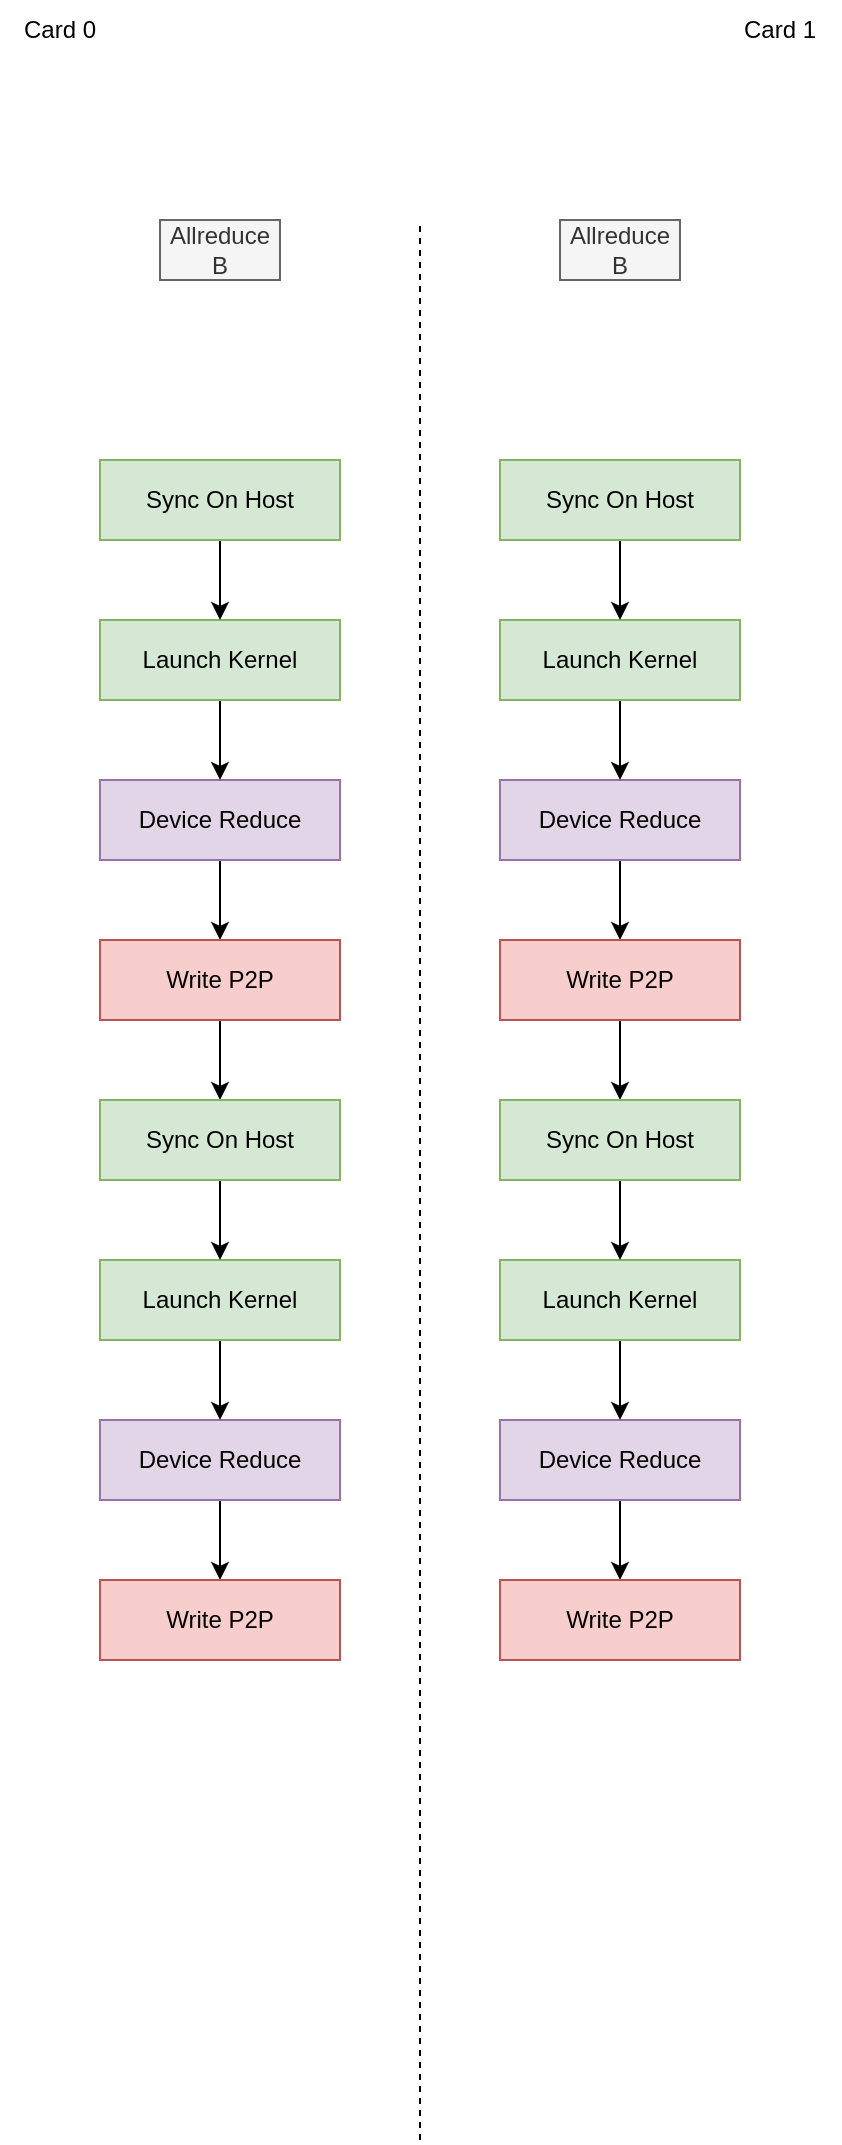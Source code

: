 <mxfile version="21.3.2" type="github">
  <diagram name="Page-1" id="7-vU8kOtYqRAmSUvGjur">
    <mxGraphModel dx="2358" dy="1304" grid="1" gridSize="10" guides="1" tooltips="1" connect="1" arrows="1" fold="1" page="1" pageScale="1" pageWidth="850" pageHeight="1100" math="0" shadow="0">
      <root>
        <mxCell id="0" />
        <mxCell id="1" parent="0" />
        <mxCell id="HjZ8PgRrhd2N9c6fpH7u-3" value="" style="endArrow=none;dashed=1;html=1;rounded=0;" edge="1" parent="1">
          <mxGeometry width="50" height="50" relative="1" as="geometry">
            <mxPoint x="440" y="1080" as="sourcePoint" />
            <mxPoint x="440" y="120" as="targetPoint" />
          </mxGeometry>
        </mxCell>
        <mxCell id="HjZ8PgRrhd2N9c6fpH7u-13" value="" style="edgeStyle=orthogonalEdgeStyle;rounded=0;orthogonalLoop=1;jettySize=auto;html=1;fillColor=#d5e8d4;strokeColor=#000000;" edge="1" parent="1" source="HjZ8PgRrhd2N9c6fpH7u-14">
          <mxGeometry relative="1" as="geometry">
            <mxPoint x="340" y="480" as="targetPoint" />
          </mxGeometry>
        </mxCell>
        <mxCell id="HjZ8PgRrhd2N9c6fpH7u-14" value="Device Reduce" style="rounded=0;whiteSpace=wrap;html=1;fillColor=#e1d5e7;strokeColor=#9673a6;" vertex="1" parent="1">
          <mxGeometry x="280" y="400" width="120" height="40" as="geometry" />
        </mxCell>
        <mxCell id="HjZ8PgRrhd2N9c6fpH7u-48" value="Allreduce&lt;br&gt;B" style="text;html=1;strokeColor=#666666;fillColor=#f5f5f5;align=center;verticalAlign=middle;whiteSpace=wrap;rounded=0;fontColor=#333333;" vertex="1" parent="1">
          <mxGeometry x="510" y="120" width="60" height="30" as="geometry" />
        </mxCell>
        <mxCell id="HjZ8PgRrhd2N9c6fpH7u-49" value="Allreduce&lt;br&gt;B" style="text;html=1;strokeColor=#666666;fillColor=#f5f5f5;align=center;verticalAlign=middle;whiteSpace=wrap;rounded=0;fontColor=#333333;" vertex="1" parent="1">
          <mxGeometry x="310" y="120" width="60" height="30" as="geometry" />
        </mxCell>
        <mxCell id="HjZ8PgRrhd2N9c6fpH7u-50" value="Card 0" style="text;html=1;strokeColor=none;fillColor=none;align=center;verticalAlign=middle;whiteSpace=wrap;rounded=0;" vertex="1" parent="1">
          <mxGeometry x="230" y="10" width="60" height="30" as="geometry" />
        </mxCell>
        <mxCell id="HjZ8PgRrhd2N9c6fpH7u-51" value="Card 1" style="text;html=1;strokeColor=none;fillColor=none;align=center;verticalAlign=middle;whiteSpace=wrap;rounded=0;" vertex="1" parent="1">
          <mxGeometry x="590" y="10" width="60" height="30" as="geometry" />
        </mxCell>
        <mxCell id="HjZ8PgRrhd2N9c6fpH7u-75" value="" style="edgeStyle=orthogonalEdgeStyle;rounded=0;orthogonalLoop=1;jettySize=auto;html=1;" edge="1" parent="1" source="HjZ8PgRrhd2N9c6fpH7u-72" target="HjZ8PgRrhd2N9c6fpH7u-14">
          <mxGeometry relative="1" as="geometry" />
        </mxCell>
        <mxCell id="HjZ8PgRrhd2N9c6fpH7u-72" value="Launch Kernel" style="rounded=0;whiteSpace=wrap;html=1;fillColor=#d5e8d4;strokeColor=#82b366;" vertex="1" parent="1">
          <mxGeometry x="280" y="320" width="120" height="40" as="geometry" />
        </mxCell>
        <mxCell id="HjZ8PgRrhd2N9c6fpH7u-76" value="" style="edgeStyle=orthogonalEdgeStyle;rounded=0;orthogonalLoop=1;jettySize=auto;html=1;" edge="1" parent="1" source="HjZ8PgRrhd2N9c6fpH7u-74" target="HjZ8PgRrhd2N9c6fpH7u-72">
          <mxGeometry relative="1" as="geometry" />
        </mxCell>
        <mxCell id="HjZ8PgRrhd2N9c6fpH7u-74" value="Sync On Host" style="rounded=0;whiteSpace=wrap;html=1;fillColor=#d5e8d4;strokeColor=#82b366;" vertex="1" parent="1">
          <mxGeometry x="280" y="240" width="120" height="40" as="geometry" />
        </mxCell>
        <mxCell id="HjZ8PgRrhd2N9c6fpH7u-85" value="" style="edgeStyle=orthogonalEdgeStyle;rounded=0;orthogonalLoop=1;jettySize=auto;html=1;" edge="1" parent="1" source="HjZ8PgRrhd2N9c6fpH7u-77" target="HjZ8PgRrhd2N9c6fpH7u-83">
          <mxGeometry relative="1" as="geometry" />
        </mxCell>
        <mxCell id="HjZ8PgRrhd2N9c6fpH7u-77" value="Write P2P" style="rounded=0;whiteSpace=wrap;html=1;fillColor=#f8cecc;strokeColor=#b85450;" vertex="1" parent="1">
          <mxGeometry x="280" y="480" width="120" height="40" as="geometry" />
        </mxCell>
        <mxCell id="HjZ8PgRrhd2N9c6fpH7u-78" value="" style="edgeStyle=orthogonalEdgeStyle;rounded=0;orthogonalLoop=1;jettySize=auto;html=1;fillColor=#d5e8d4;strokeColor=#000000;" edge="1" parent="1" source="HjZ8PgRrhd2N9c6fpH7u-79">
          <mxGeometry relative="1" as="geometry">
            <mxPoint x="340" y="800" as="targetPoint" />
          </mxGeometry>
        </mxCell>
        <mxCell id="HjZ8PgRrhd2N9c6fpH7u-79" value="Device Reduce" style="rounded=0;whiteSpace=wrap;html=1;fillColor=#e1d5e7;strokeColor=#9673a6;" vertex="1" parent="1">
          <mxGeometry x="280" y="720" width="120" height="40" as="geometry" />
        </mxCell>
        <mxCell id="HjZ8PgRrhd2N9c6fpH7u-80" value="" style="edgeStyle=orthogonalEdgeStyle;rounded=0;orthogonalLoop=1;jettySize=auto;html=1;" edge="1" parent="1" source="HjZ8PgRrhd2N9c6fpH7u-81" target="HjZ8PgRrhd2N9c6fpH7u-79">
          <mxGeometry relative="1" as="geometry" />
        </mxCell>
        <mxCell id="HjZ8PgRrhd2N9c6fpH7u-81" value="Launch Kernel" style="rounded=0;whiteSpace=wrap;html=1;fillColor=#d5e8d4;strokeColor=#82b366;" vertex="1" parent="1">
          <mxGeometry x="280" y="640" width="120" height="40" as="geometry" />
        </mxCell>
        <mxCell id="HjZ8PgRrhd2N9c6fpH7u-82" value="" style="edgeStyle=orthogonalEdgeStyle;rounded=0;orthogonalLoop=1;jettySize=auto;html=1;" edge="1" parent="1" source="HjZ8PgRrhd2N9c6fpH7u-83" target="HjZ8PgRrhd2N9c6fpH7u-81">
          <mxGeometry relative="1" as="geometry" />
        </mxCell>
        <mxCell id="HjZ8PgRrhd2N9c6fpH7u-83" value="Sync On Host" style="rounded=0;whiteSpace=wrap;html=1;fillColor=#d5e8d4;strokeColor=#82b366;" vertex="1" parent="1">
          <mxGeometry x="280" y="560" width="120" height="40" as="geometry" />
        </mxCell>
        <mxCell id="HjZ8PgRrhd2N9c6fpH7u-84" value="Write P2P" style="rounded=0;whiteSpace=wrap;html=1;fillColor=#f8cecc;strokeColor=#b85450;" vertex="1" parent="1">
          <mxGeometry x="280" y="800" width="120" height="40" as="geometry" />
        </mxCell>
        <mxCell id="HjZ8PgRrhd2N9c6fpH7u-86" value="" style="edgeStyle=orthogonalEdgeStyle;rounded=0;orthogonalLoop=1;jettySize=auto;html=1;fillColor=#d5e8d4;strokeColor=#000000;" edge="1" parent="1" source="HjZ8PgRrhd2N9c6fpH7u-87">
          <mxGeometry relative="1" as="geometry">
            <mxPoint x="540" y="480" as="targetPoint" />
          </mxGeometry>
        </mxCell>
        <mxCell id="HjZ8PgRrhd2N9c6fpH7u-87" value="Device Reduce" style="rounded=0;whiteSpace=wrap;html=1;fillColor=#e1d5e7;strokeColor=#9673a6;" vertex="1" parent="1">
          <mxGeometry x="480" y="400" width="120" height="40" as="geometry" />
        </mxCell>
        <mxCell id="HjZ8PgRrhd2N9c6fpH7u-88" value="" style="edgeStyle=orthogonalEdgeStyle;rounded=0;orthogonalLoop=1;jettySize=auto;html=1;" edge="1" parent="1" source="HjZ8PgRrhd2N9c6fpH7u-89" target="HjZ8PgRrhd2N9c6fpH7u-87">
          <mxGeometry relative="1" as="geometry" />
        </mxCell>
        <mxCell id="HjZ8PgRrhd2N9c6fpH7u-89" value="Launch Kernel" style="rounded=0;whiteSpace=wrap;html=1;fillColor=#d5e8d4;strokeColor=#82b366;" vertex="1" parent="1">
          <mxGeometry x="480" y="320" width="120" height="40" as="geometry" />
        </mxCell>
        <mxCell id="HjZ8PgRrhd2N9c6fpH7u-90" value="" style="edgeStyle=orthogonalEdgeStyle;rounded=0;orthogonalLoop=1;jettySize=auto;html=1;" edge="1" parent="1" source="HjZ8PgRrhd2N9c6fpH7u-91" target="HjZ8PgRrhd2N9c6fpH7u-89">
          <mxGeometry relative="1" as="geometry" />
        </mxCell>
        <mxCell id="HjZ8PgRrhd2N9c6fpH7u-91" value="Sync On Host" style="rounded=0;whiteSpace=wrap;html=1;fillColor=#d5e8d4;strokeColor=#82b366;" vertex="1" parent="1">
          <mxGeometry x="480" y="240" width="120" height="40" as="geometry" />
        </mxCell>
        <mxCell id="HjZ8PgRrhd2N9c6fpH7u-92" value="" style="edgeStyle=orthogonalEdgeStyle;rounded=0;orthogonalLoop=1;jettySize=auto;html=1;" edge="1" parent="1" source="HjZ8PgRrhd2N9c6fpH7u-93" target="HjZ8PgRrhd2N9c6fpH7u-99">
          <mxGeometry relative="1" as="geometry" />
        </mxCell>
        <mxCell id="HjZ8PgRrhd2N9c6fpH7u-93" value="Write P2P" style="rounded=0;whiteSpace=wrap;html=1;fillColor=#f8cecc;strokeColor=#b85450;" vertex="1" parent="1">
          <mxGeometry x="480" y="480" width="120" height="40" as="geometry" />
        </mxCell>
        <mxCell id="HjZ8PgRrhd2N9c6fpH7u-94" value="" style="edgeStyle=orthogonalEdgeStyle;rounded=0;orthogonalLoop=1;jettySize=auto;html=1;fillColor=#d5e8d4;strokeColor=#000000;" edge="1" parent="1" source="HjZ8PgRrhd2N9c6fpH7u-95">
          <mxGeometry relative="1" as="geometry">
            <mxPoint x="540" y="800" as="targetPoint" />
          </mxGeometry>
        </mxCell>
        <mxCell id="HjZ8PgRrhd2N9c6fpH7u-95" value="Device Reduce" style="rounded=0;whiteSpace=wrap;html=1;fillColor=#e1d5e7;strokeColor=#9673a6;" vertex="1" parent="1">
          <mxGeometry x="480" y="720" width="120" height="40" as="geometry" />
        </mxCell>
        <mxCell id="HjZ8PgRrhd2N9c6fpH7u-96" value="" style="edgeStyle=orthogonalEdgeStyle;rounded=0;orthogonalLoop=1;jettySize=auto;html=1;" edge="1" parent="1" source="HjZ8PgRrhd2N9c6fpH7u-97" target="HjZ8PgRrhd2N9c6fpH7u-95">
          <mxGeometry relative="1" as="geometry" />
        </mxCell>
        <mxCell id="HjZ8PgRrhd2N9c6fpH7u-97" value="Launch Kernel" style="rounded=0;whiteSpace=wrap;html=1;fillColor=#d5e8d4;strokeColor=#82b366;" vertex="1" parent="1">
          <mxGeometry x="480" y="640" width="120" height="40" as="geometry" />
        </mxCell>
        <mxCell id="HjZ8PgRrhd2N9c6fpH7u-98" value="" style="edgeStyle=orthogonalEdgeStyle;rounded=0;orthogonalLoop=1;jettySize=auto;html=1;" edge="1" parent="1" source="HjZ8PgRrhd2N9c6fpH7u-99" target="HjZ8PgRrhd2N9c6fpH7u-97">
          <mxGeometry relative="1" as="geometry" />
        </mxCell>
        <mxCell id="HjZ8PgRrhd2N9c6fpH7u-99" value="Sync On Host" style="rounded=0;whiteSpace=wrap;html=1;fillColor=#d5e8d4;strokeColor=#82b366;" vertex="1" parent="1">
          <mxGeometry x="480" y="560" width="120" height="40" as="geometry" />
        </mxCell>
        <mxCell id="HjZ8PgRrhd2N9c6fpH7u-100" value="Write P2P" style="rounded=0;whiteSpace=wrap;html=1;fillColor=#f8cecc;strokeColor=#b85450;" vertex="1" parent="1">
          <mxGeometry x="480" y="800" width="120" height="40" as="geometry" />
        </mxCell>
      </root>
    </mxGraphModel>
  </diagram>
</mxfile>
